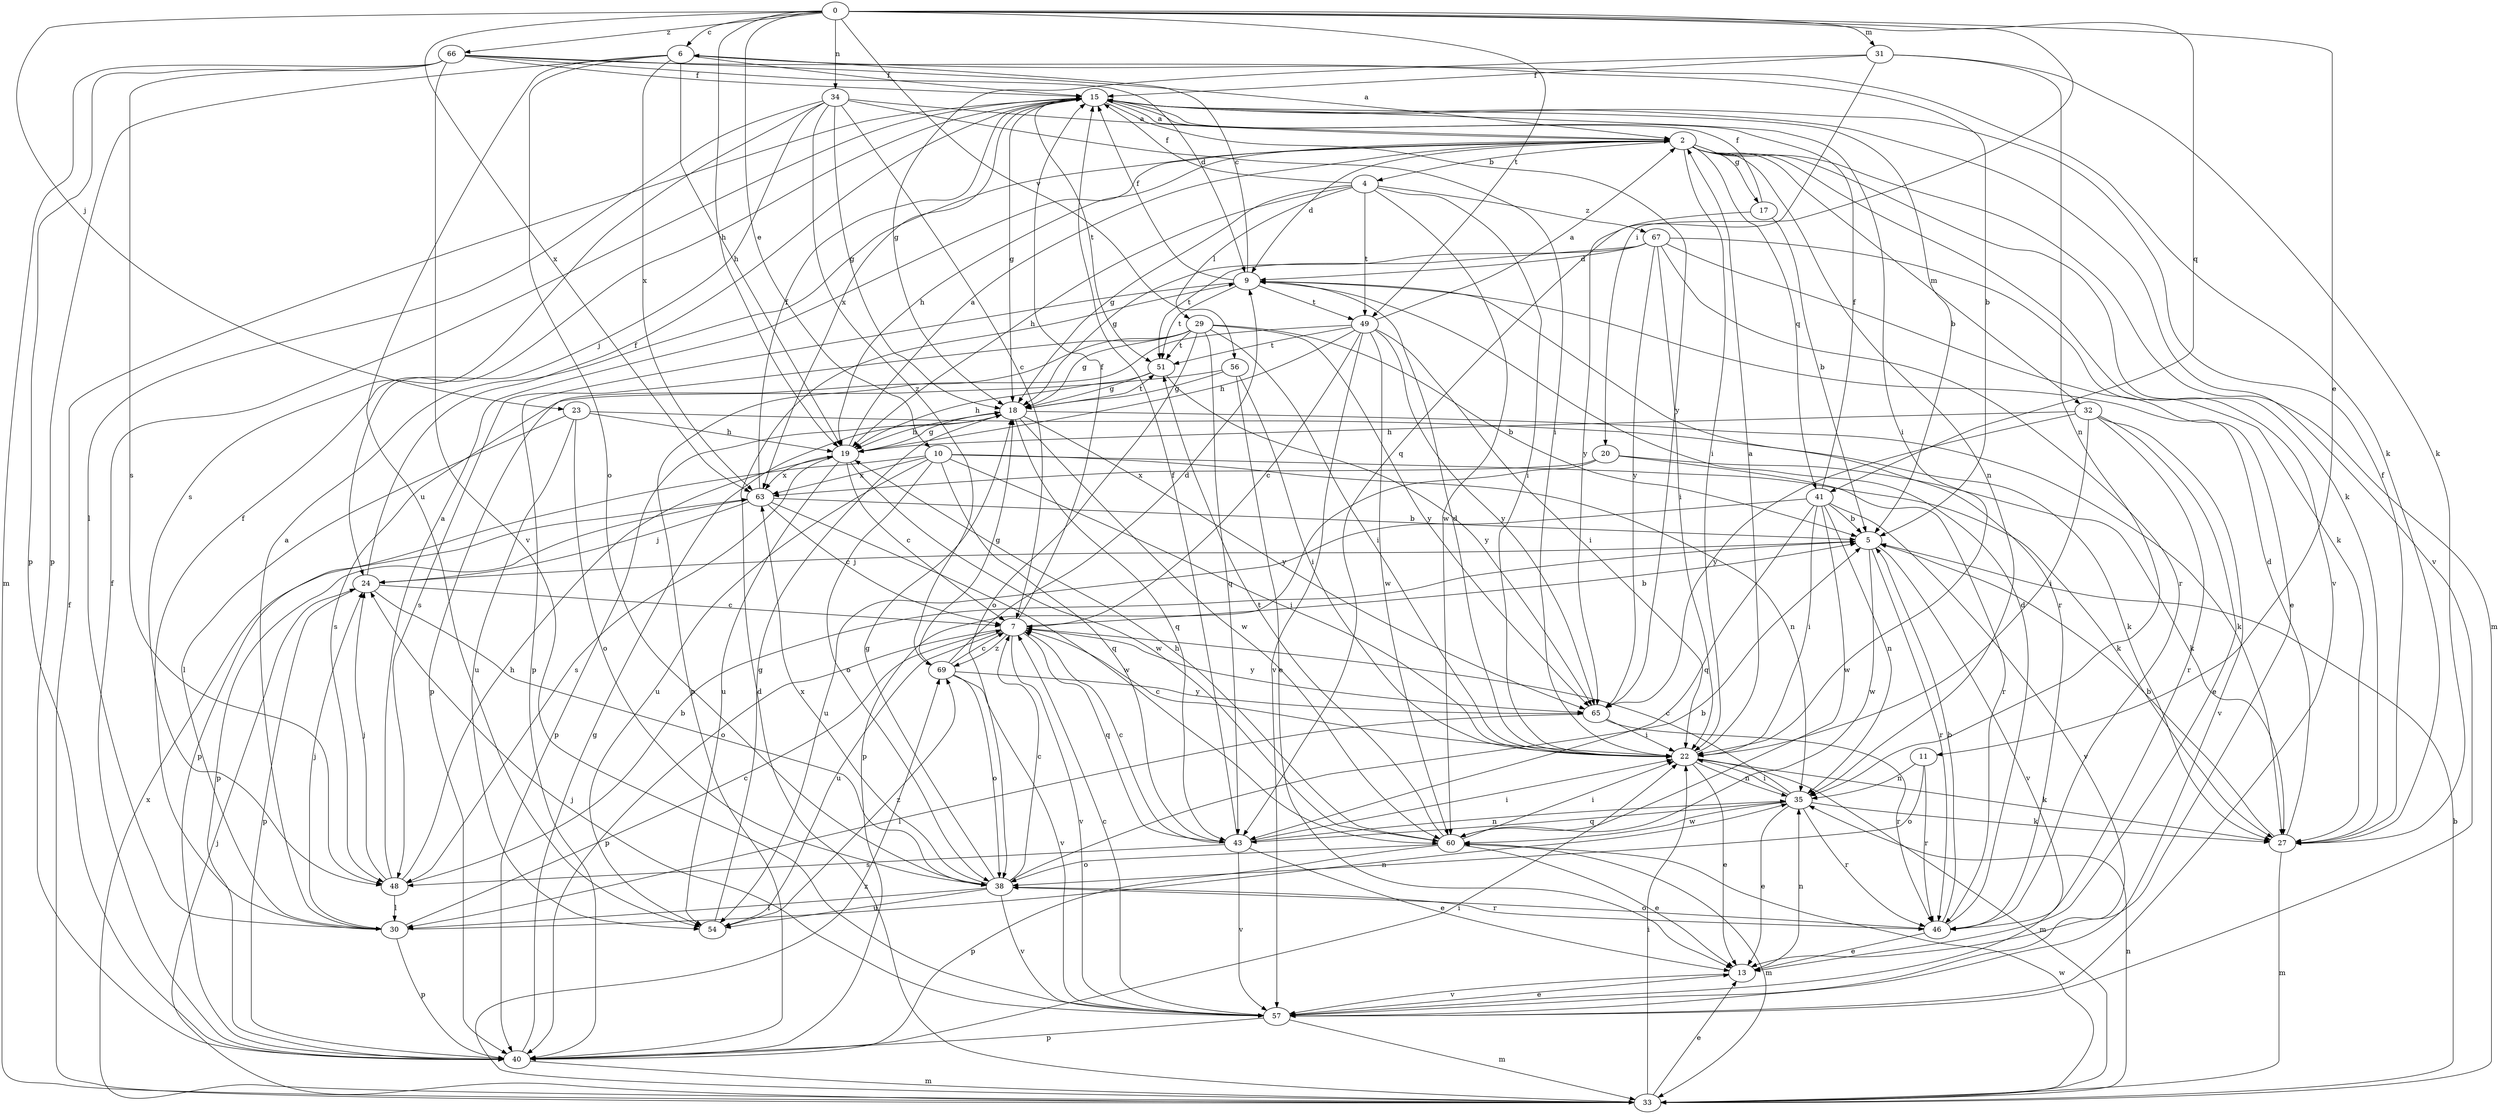strict digraph  {
0;
2;
4;
5;
6;
7;
9;
10;
11;
13;
15;
17;
18;
19;
20;
22;
23;
24;
27;
29;
30;
31;
32;
33;
34;
35;
38;
40;
41;
43;
46;
48;
49;
51;
54;
56;
57;
60;
63;
65;
66;
67;
69;
0 -> 6  [label=c];
0 -> 10  [label=e];
0 -> 11  [label=e];
0 -> 19  [label=h];
0 -> 20  [label=i];
0 -> 23  [label=j];
0 -> 31  [label=m];
0 -> 34  [label=n];
0 -> 41  [label=q];
0 -> 49  [label=t];
0 -> 56  [label=v];
0 -> 63  [label=x];
0 -> 66  [label=z];
2 -> 4  [label=b];
2 -> 9  [label=d];
2 -> 17  [label=g];
2 -> 19  [label=h];
2 -> 22  [label=i];
2 -> 27  [label=k];
2 -> 32  [label=m];
2 -> 33  [label=m];
2 -> 35  [label=n];
2 -> 41  [label=q];
2 -> 57  [label=v];
4 -> 15  [label=f];
4 -> 18  [label=g];
4 -> 19  [label=h];
4 -> 22  [label=i];
4 -> 29  [label=l];
4 -> 49  [label=t];
4 -> 60  [label=w];
4 -> 67  [label=z];
5 -> 24  [label=j];
5 -> 46  [label=r];
5 -> 57  [label=v];
5 -> 60  [label=w];
6 -> 15  [label=f];
6 -> 19  [label=h];
6 -> 27  [label=k];
6 -> 38  [label=o];
6 -> 40  [label=p];
6 -> 54  [label=u];
6 -> 63  [label=x];
7 -> 5  [label=b];
7 -> 15  [label=f];
7 -> 40  [label=p];
7 -> 43  [label=q];
7 -> 54  [label=u];
7 -> 57  [label=v];
7 -> 65  [label=y];
7 -> 69  [label=z];
9 -> 6  [label=c];
9 -> 15  [label=f];
9 -> 40  [label=p];
9 -> 46  [label=r];
9 -> 49  [label=t];
9 -> 51  [label=t];
10 -> 22  [label=i];
10 -> 27  [label=k];
10 -> 35  [label=n];
10 -> 38  [label=o];
10 -> 40  [label=p];
10 -> 43  [label=q];
10 -> 54  [label=u];
10 -> 63  [label=x];
11 -> 35  [label=n];
11 -> 38  [label=o];
11 -> 46  [label=r];
13 -> 35  [label=n];
13 -> 57  [label=v];
15 -> 2  [label=a];
15 -> 5  [label=b];
15 -> 18  [label=g];
15 -> 22  [label=i];
15 -> 51  [label=t];
15 -> 57  [label=v];
15 -> 63  [label=x];
15 -> 65  [label=y];
17 -> 5  [label=b];
17 -> 15  [label=f];
17 -> 65  [label=y];
18 -> 19  [label=h];
18 -> 27  [label=k];
18 -> 40  [label=p];
18 -> 43  [label=q];
18 -> 51  [label=t];
18 -> 60  [label=w];
18 -> 65  [label=y];
19 -> 2  [label=a];
19 -> 7  [label=c];
19 -> 18  [label=g];
19 -> 48  [label=s];
19 -> 54  [label=u];
19 -> 60  [label=w];
19 -> 63  [label=x];
20 -> 27  [label=k];
20 -> 40  [label=p];
20 -> 46  [label=r];
20 -> 63  [label=x];
22 -> 2  [label=a];
22 -> 7  [label=c];
22 -> 9  [label=d];
22 -> 13  [label=e];
22 -> 27  [label=k];
22 -> 33  [label=m];
22 -> 35  [label=n];
23 -> 19  [label=h];
23 -> 27  [label=k];
23 -> 30  [label=l];
23 -> 38  [label=o];
23 -> 54  [label=u];
24 -> 7  [label=c];
24 -> 15  [label=f];
24 -> 38  [label=o];
24 -> 40  [label=p];
27 -> 5  [label=b];
27 -> 9  [label=d];
27 -> 15  [label=f];
27 -> 33  [label=m];
29 -> 5  [label=b];
29 -> 18  [label=g];
29 -> 22  [label=i];
29 -> 38  [label=o];
29 -> 40  [label=p];
29 -> 43  [label=q];
29 -> 48  [label=s];
29 -> 51  [label=t];
29 -> 65  [label=y];
30 -> 2  [label=a];
30 -> 7  [label=c];
30 -> 15  [label=f];
30 -> 24  [label=j];
30 -> 35  [label=n];
30 -> 40  [label=p];
31 -> 15  [label=f];
31 -> 18  [label=g];
31 -> 27  [label=k];
31 -> 35  [label=n];
31 -> 43  [label=q];
32 -> 13  [label=e];
32 -> 19  [label=h];
32 -> 22  [label=i];
32 -> 46  [label=r];
32 -> 57  [label=v];
32 -> 65  [label=y];
33 -> 5  [label=b];
33 -> 9  [label=d];
33 -> 13  [label=e];
33 -> 15  [label=f];
33 -> 22  [label=i];
33 -> 24  [label=j];
33 -> 35  [label=n];
33 -> 60  [label=w];
33 -> 63  [label=x];
33 -> 69  [label=z];
34 -> 2  [label=a];
34 -> 7  [label=c];
34 -> 18  [label=g];
34 -> 22  [label=i];
34 -> 24  [label=j];
34 -> 30  [label=l];
34 -> 48  [label=s];
34 -> 69  [label=z];
35 -> 7  [label=c];
35 -> 13  [label=e];
35 -> 22  [label=i];
35 -> 27  [label=k];
35 -> 43  [label=q];
35 -> 46  [label=r];
35 -> 60  [label=w];
38 -> 5  [label=b];
38 -> 7  [label=c];
38 -> 18  [label=g];
38 -> 30  [label=l];
38 -> 46  [label=r];
38 -> 54  [label=u];
38 -> 57  [label=v];
38 -> 63  [label=x];
40 -> 15  [label=f];
40 -> 18  [label=g];
40 -> 22  [label=i];
40 -> 33  [label=m];
41 -> 5  [label=b];
41 -> 15  [label=f];
41 -> 22  [label=i];
41 -> 35  [label=n];
41 -> 43  [label=q];
41 -> 54  [label=u];
41 -> 57  [label=v];
41 -> 60  [label=w];
43 -> 7  [label=c];
43 -> 13  [label=e];
43 -> 15  [label=f];
43 -> 22  [label=i];
43 -> 35  [label=n];
43 -> 48  [label=s];
43 -> 57  [label=v];
46 -> 5  [label=b];
46 -> 9  [label=d];
46 -> 13  [label=e];
46 -> 38  [label=o];
48 -> 2  [label=a];
48 -> 5  [label=b];
48 -> 19  [label=h];
48 -> 24  [label=j];
48 -> 30  [label=l];
49 -> 2  [label=a];
49 -> 7  [label=c];
49 -> 19  [label=h];
49 -> 22  [label=i];
49 -> 40  [label=p];
49 -> 51  [label=t];
49 -> 57  [label=v];
49 -> 60  [label=w];
49 -> 65  [label=y];
51 -> 18  [label=g];
51 -> 19  [label=h];
51 -> 65  [label=y];
54 -> 18  [label=g];
54 -> 69  [label=z];
56 -> 13  [label=e];
56 -> 18  [label=g];
56 -> 22  [label=i];
56 -> 48  [label=s];
57 -> 7  [label=c];
57 -> 13  [label=e];
57 -> 24  [label=j];
57 -> 33  [label=m];
57 -> 40  [label=p];
60 -> 13  [label=e];
60 -> 19  [label=h];
60 -> 22  [label=i];
60 -> 33  [label=m];
60 -> 38  [label=o];
60 -> 40  [label=p];
60 -> 51  [label=t];
63 -> 5  [label=b];
63 -> 7  [label=c];
63 -> 15  [label=f];
63 -> 24  [label=j];
63 -> 40  [label=p];
63 -> 60  [label=w];
65 -> 22  [label=i];
65 -> 30  [label=l];
65 -> 46  [label=r];
66 -> 2  [label=a];
66 -> 5  [label=b];
66 -> 9  [label=d];
66 -> 15  [label=f];
66 -> 33  [label=m];
66 -> 40  [label=p];
66 -> 48  [label=s];
66 -> 57  [label=v];
67 -> 9  [label=d];
67 -> 13  [label=e];
67 -> 18  [label=g];
67 -> 22  [label=i];
67 -> 27  [label=k];
67 -> 46  [label=r];
67 -> 51  [label=t];
67 -> 65  [label=y];
69 -> 7  [label=c];
69 -> 9  [label=d];
69 -> 18  [label=g];
69 -> 38  [label=o];
69 -> 57  [label=v];
69 -> 65  [label=y];
}
